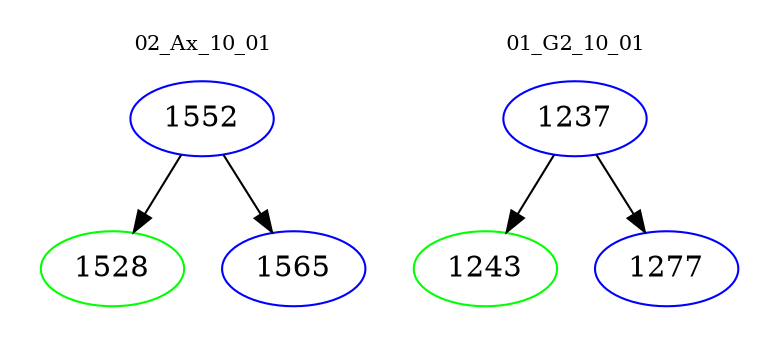 digraph{
subgraph cluster_0 {
color = white
label = "02_Ax_10_01";
fontsize=10;
T0_1552 [label="1552", color="blue"]
T0_1552 -> T0_1528 [color="black"]
T0_1528 [label="1528", color="green"]
T0_1552 -> T0_1565 [color="black"]
T0_1565 [label="1565", color="blue"]
}
subgraph cluster_1 {
color = white
label = "01_G2_10_01";
fontsize=10;
T1_1237 [label="1237", color="blue"]
T1_1237 -> T1_1243 [color="black"]
T1_1243 [label="1243", color="green"]
T1_1237 -> T1_1277 [color="black"]
T1_1277 [label="1277", color="blue"]
}
}
